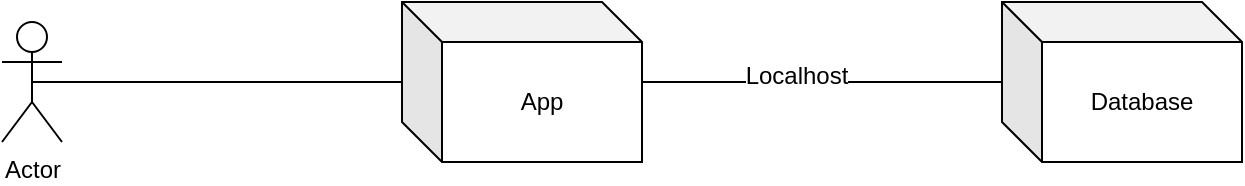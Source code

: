 <mxfile version="10.7.5" type="device"><diagram id="aTDrCfmlYk06voUJnZ2J" name="Page-1"><mxGraphModel dx="840" dy="403" grid="1" gridSize="10" guides="1" tooltips="1" connect="1" arrows="1" fold="1" page="1" pageScale="1" pageWidth="827" pageHeight="1169" math="0" shadow="0"><root><mxCell id="0"/><mxCell id="1" parent="0"/><mxCell id="wYcDn6dK-hNT27N4ueJI-1" value="Actor" style="shape=umlActor;verticalLabelPosition=bottom;labelBackgroundColor=#ffffff;verticalAlign=top;html=1;outlineConnect=0;" vertex="1" parent="1"><mxGeometry x="120" y="200" width="30" height="60" as="geometry"/></mxCell><mxCell id="wYcDn6dK-hNT27N4ueJI-2" value="App" style="shape=cube;whiteSpace=wrap;html=1;boundedLbl=1;backgroundOutline=1;darkOpacity=0.05;darkOpacity2=0.1;" vertex="1" parent="1"><mxGeometry x="320" y="190" width="120" height="80" as="geometry"/></mxCell><mxCell id="wYcDn6dK-hNT27N4ueJI-3" value="Database" style="shape=cube;whiteSpace=wrap;html=1;boundedLbl=1;backgroundOutline=1;darkOpacity=0.05;darkOpacity2=0.1;" vertex="1" parent="1"><mxGeometry x="620" y="190" width="120" height="80" as="geometry"/></mxCell><mxCell id="wYcDn6dK-hNT27N4ueJI-5" value="" style="endArrow=none;html=1;exitX=0.5;exitY=0.5;exitDx=0;exitDy=0;exitPerimeter=0;" edge="1" parent="1" source="wYcDn6dK-hNT27N4ueJI-1" target="wYcDn6dK-hNT27N4ueJI-2"><mxGeometry width="50" height="50" relative="1" as="geometry"><mxPoint x="190" y="250" as="sourcePoint"/><mxPoint x="240" y="200" as="targetPoint"/></mxGeometry></mxCell><mxCell id="wYcDn6dK-hNT27N4ueJI-6" value="" style="endArrow=none;html=1;" edge="1" parent="1" source="wYcDn6dK-hNT27N4ueJI-2" target="wYcDn6dK-hNT27N4ueJI-3"><mxGeometry width="50" height="50" relative="1" as="geometry"><mxPoint x="280" y="370" as="sourcePoint"/><mxPoint x="330" y="320" as="targetPoint"/></mxGeometry></mxCell><mxCell id="wYcDn6dK-hNT27N4ueJI-7" value="Localhost&lt;br&gt;" style="text;html=1;resizable=0;points=[];align=center;verticalAlign=middle;labelBackgroundColor=#ffffff;" vertex="1" connectable="0" parent="wYcDn6dK-hNT27N4ueJI-6"><mxGeometry x="-0.142" y="3" relative="1" as="geometry"><mxPoint as="offset"/></mxGeometry></mxCell></root></mxGraphModel></diagram></mxfile>